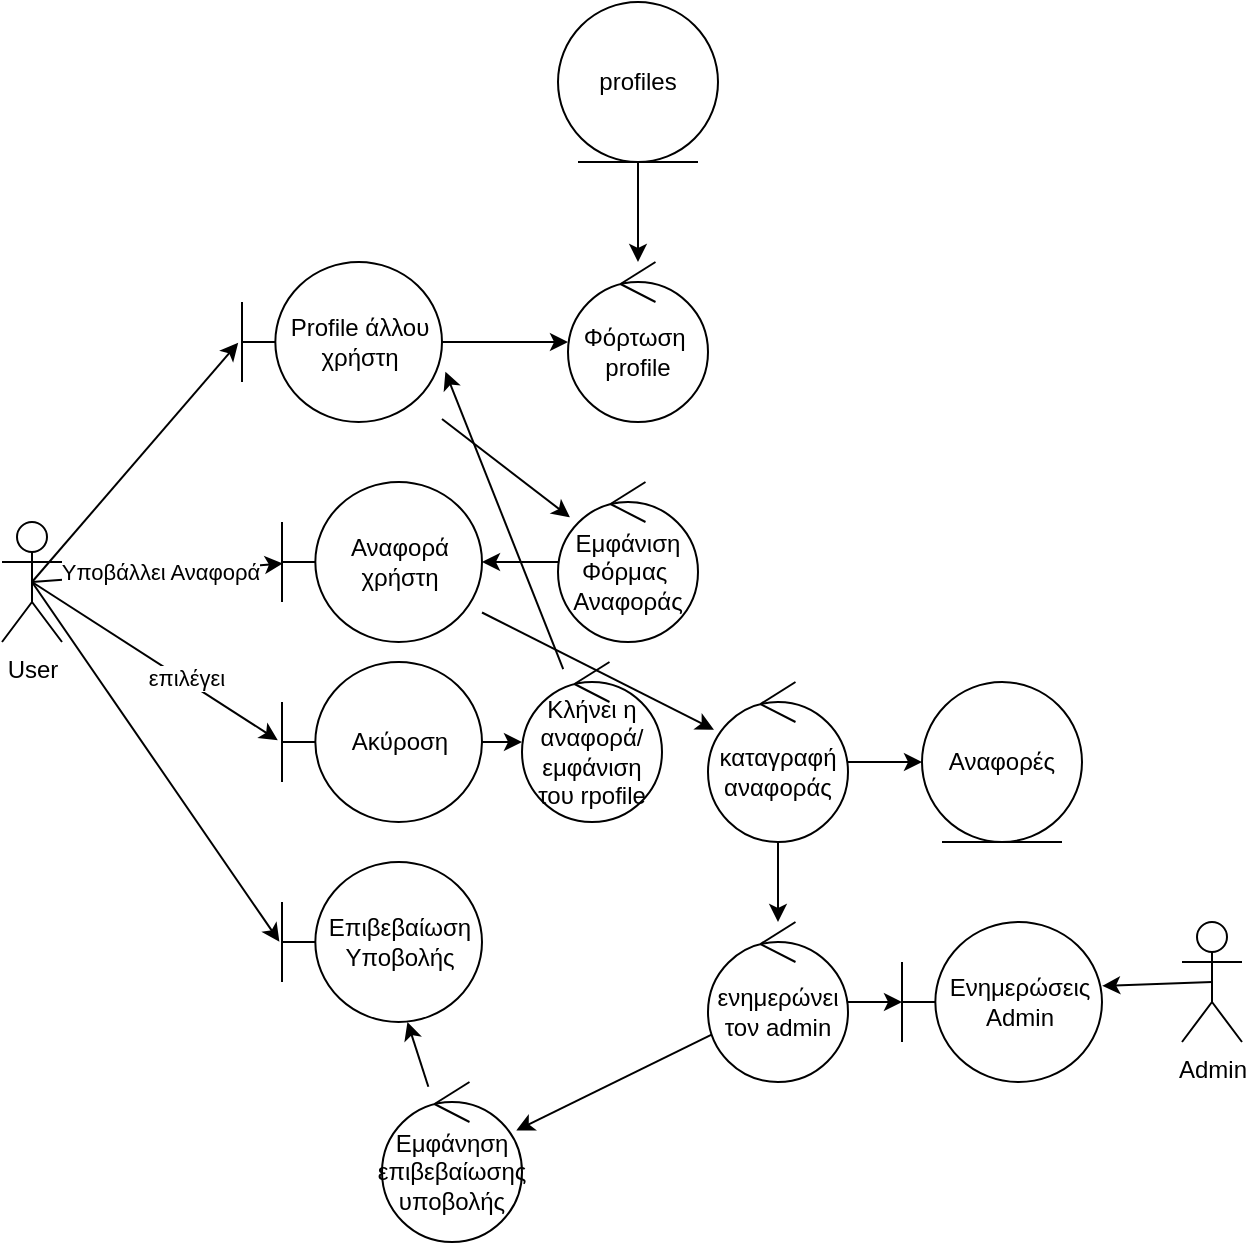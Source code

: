 <mxfile version="26.2.15">
  <diagram name="Page-1" id="MdiAptzKf-XJUWhk3Bu5">
    <mxGraphModel dx="260" dy="621" grid="1" gridSize="10" guides="1" tooltips="1" connect="1" arrows="1" fold="1" page="1" pageScale="1" pageWidth="827" pageHeight="1169" math="0" shadow="0">
      <root>
        <mxCell id="0" />
        <mxCell id="1" parent="0" />
        <mxCell id="b6YTs4-Xwwuf5XrhBAoU-1" value="User&lt;div&gt;&lt;br&gt;&lt;/div&gt;" style="shape=umlActor;verticalLabelPosition=bottom;verticalAlign=top;html=1;" vertex="1" parent="1">
          <mxGeometry x="60" y="280" width="30" height="60" as="geometry" />
        </mxCell>
        <mxCell id="b6YTs4-Xwwuf5XrhBAoU-8" value="" style="edgeStyle=none;rounded=0;orthogonalLoop=1;jettySize=auto;html=1;" edge="1" parent="1" source="b6YTs4-Xwwuf5XrhBAoU-2" target="b6YTs4-Xwwuf5XrhBAoU-7">
          <mxGeometry relative="1" as="geometry" />
        </mxCell>
        <mxCell id="b6YTs4-Xwwuf5XrhBAoU-15" value="" style="edgeStyle=none;rounded=0;orthogonalLoop=1;jettySize=auto;html=1;" edge="1" parent="1" source="b6YTs4-Xwwuf5XrhBAoU-2" target="b6YTs4-Xwwuf5XrhBAoU-13">
          <mxGeometry relative="1" as="geometry" />
        </mxCell>
        <mxCell id="b6YTs4-Xwwuf5XrhBAoU-2" value="Profile άλλου χρήστη" style="shape=umlBoundary;whiteSpace=wrap;html=1;" vertex="1" parent="1">
          <mxGeometry x="180" y="150" width="100" height="80" as="geometry" />
        </mxCell>
        <mxCell id="b6YTs4-Xwwuf5XrhBAoU-4" style="edgeStyle=none;rounded=0;orthogonalLoop=1;jettySize=auto;html=1;exitX=0.5;exitY=0.5;exitDx=0;exitDy=0;exitPerimeter=0;entryX=-0.019;entryY=0.505;entryDx=0;entryDy=0;entryPerimeter=0;" edge="1" parent="1" source="b6YTs4-Xwwuf5XrhBAoU-1" target="b6YTs4-Xwwuf5XrhBAoU-2">
          <mxGeometry relative="1" as="geometry" />
        </mxCell>
        <mxCell id="b6YTs4-Xwwuf5XrhBAoU-9" value="" style="edgeStyle=none;rounded=0;orthogonalLoop=1;jettySize=auto;html=1;" edge="1" parent="1" source="b6YTs4-Xwwuf5XrhBAoU-6" target="b6YTs4-Xwwuf5XrhBAoU-7">
          <mxGeometry relative="1" as="geometry" />
        </mxCell>
        <mxCell id="b6YTs4-Xwwuf5XrhBAoU-6" value="profiles" style="ellipse;shape=umlEntity;whiteSpace=wrap;html=1;" vertex="1" parent="1">
          <mxGeometry x="338" y="20" width="80" height="80" as="geometry" />
        </mxCell>
        <mxCell id="b6YTs4-Xwwuf5XrhBAoU-7" value="Φόρτωση&amp;nbsp;&lt;div&gt;profile&lt;/div&gt;" style="ellipse;shape=umlControl;whiteSpace=wrap;html=1;" vertex="1" parent="1">
          <mxGeometry x="343" y="150" width="70" height="80" as="geometry" />
        </mxCell>
        <mxCell id="b6YTs4-Xwwuf5XrhBAoU-19" value="" style="edgeStyle=none;rounded=0;orthogonalLoop=1;jettySize=auto;html=1;" edge="1" parent="1" source="b6YTs4-Xwwuf5XrhBAoU-10" target="b6YTs4-Xwwuf5XrhBAoU-18">
          <mxGeometry relative="1" as="geometry" />
        </mxCell>
        <mxCell id="b6YTs4-Xwwuf5XrhBAoU-10" value="Αναφορά χρήστη" style="shape=umlBoundary;whiteSpace=wrap;html=1;" vertex="1" parent="1">
          <mxGeometry x="200" y="260" width="100" height="80" as="geometry" />
        </mxCell>
        <mxCell id="b6YTs4-Xwwuf5XrhBAoU-11" style="edgeStyle=none;rounded=0;orthogonalLoop=1;jettySize=auto;html=1;exitX=0.5;exitY=0.5;exitDx=0;exitDy=0;exitPerimeter=0;entryX=0.004;entryY=0.51;entryDx=0;entryDy=0;entryPerimeter=0;" edge="1" parent="1" source="b6YTs4-Xwwuf5XrhBAoU-1" target="b6YTs4-Xwwuf5XrhBAoU-10">
          <mxGeometry relative="1" as="geometry" />
        </mxCell>
        <mxCell id="b6YTs4-Xwwuf5XrhBAoU-12" value="Υποβάλλει Αναφορά" style="edgeLabel;html=1;align=center;verticalAlign=middle;resizable=0;points=[];" vertex="1" connectable="0" parent="b6YTs4-Xwwuf5XrhBAoU-11">
          <mxGeometry x="0.016" y="1" relative="1" as="geometry">
            <mxPoint as="offset" />
          </mxGeometry>
        </mxCell>
        <mxCell id="b6YTs4-Xwwuf5XrhBAoU-16" value="" style="edgeStyle=none;rounded=0;orthogonalLoop=1;jettySize=auto;html=1;" edge="1" parent="1" source="b6YTs4-Xwwuf5XrhBAoU-13" target="b6YTs4-Xwwuf5XrhBAoU-10">
          <mxGeometry relative="1" as="geometry" />
        </mxCell>
        <mxCell id="b6YTs4-Xwwuf5XrhBAoU-13" value="Εμφάνιση Φόρμας&amp;nbsp;&lt;div&gt;Αναφοράς&lt;/div&gt;" style="ellipse;shape=umlControl;whiteSpace=wrap;html=1;" vertex="1" parent="1">
          <mxGeometry x="338" y="260" width="70" height="80" as="geometry" />
        </mxCell>
        <mxCell id="b6YTs4-Xwwuf5XrhBAoU-21" value="" style="edgeStyle=none;rounded=0;orthogonalLoop=1;jettySize=auto;html=1;" edge="1" parent="1" source="b6YTs4-Xwwuf5XrhBAoU-18" target="b6YTs4-Xwwuf5XrhBAoU-20">
          <mxGeometry relative="1" as="geometry" />
        </mxCell>
        <mxCell id="b6YTs4-Xwwuf5XrhBAoU-24" value="" style="edgeStyle=none;rounded=0;orthogonalLoop=1;jettySize=auto;html=1;" edge="1" parent="1" source="b6YTs4-Xwwuf5XrhBAoU-18" target="b6YTs4-Xwwuf5XrhBAoU-22">
          <mxGeometry relative="1" as="geometry" />
        </mxCell>
        <mxCell id="b6YTs4-Xwwuf5XrhBAoU-18" value="καταγραφή αναφοράς" style="ellipse;shape=umlControl;whiteSpace=wrap;html=1;" vertex="1" parent="1">
          <mxGeometry x="413" y="360" width="70" height="80" as="geometry" />
        </mxCell>
        <mxCell id="b6YTs4-Xwwuf5XrhBAoU-20" value="Αναφορές" style="ellipse;shape=umlEntity;whiteSpace=wrap;html=1;" vertex="1" parent="1">
          <mxGeometry x="520" y="360" width="80" height="80" as="geometry" />
        </mxCell>
        <mxCell id="b6YTs4-Xwwuf5XrhBAoU-27" value="" style="edgeStyle=none;rounded=0;orthogonalLoop=1;jettySize=auto;html=1;" edge="1" parent="1" source="b6YTs4-Xwwuf5XrhBAoU-22" target="b6YTs4-Xwwuf5XrhBAoU-25">
          <mxGeometry relative="1" as="geometry" />
        </mxCell>
        <mxCell id="b6YTs4-Xwwuf5XrhBAoU-31" value="" style="edgeStyle=none;rounded=0;orthogonalLoop=1;jettySize=auto;html=1;" edge="1" parent="1" source="b6YTs4-Xwwuf5XrhBAoU-22" target="b6YTs4-Xwwuf5XrhBAoU-30">
          <mxGeometry relative="1" as="geometry" />
        </mxCell>
        <mxCell id="b6YTs4-Xwwuf5XrhBAoU-22" value="ενημερώνει τον admin" style="ellipse;shape=umlControl;whiteSpace=wrap;html=1;" vertex="1" parent="1">
          <mxGeometry x="413" y="480" width="70" height="80" as="geometry" />
        </mxCell>
        <mxCell id="b6YTs4-Xwwuf5XrhBAoU-25" value="Ενημερώσεις Admin" style="shape=umlBoundary;whiteSpace=wrap;html=1;" vertex="1" parent="1">
          <mxGeometry x="510" y="480" width="100" height="80" as="geometry" />
        </mxCell>
        <mxCell id="b6YTs4-Xwwuf5XrhBAoU-28" value="Admin" style="shape=umlActor;verticalLabelPosition=bottom;verticalAlign=top;html=1;" vertex="1" parent="1">
          <mxGeometry x="650" y="480" width="30" height="60" as="geometry" />
        </mxCell>
        <mxCell id="b6YTs4-Xwwuf5XrhBAoU-29" style="edgeStyle=none;rounded=0;orthogonalLoop=1;jettySize=auto;html=1;exitX=0.5;exitY=0.5;exitDx=0;exitDy=0;exitPerimeter=0;entryX=1.001;entryY=0.399;entryDx=0;entryDy=0;entryPerimeter=0;" edge="1" parent="1" source="b6YTs4-Xwwuf5XrhBAoU-28" target="b6YTs4-Xwwuf5XrhBAoU-25">
          <mxGeometry relative="1" as="geometry" />
        </mxCell>
        <mxCell id="b6YTs4-Xwwuf5XrhBAoU-33" value="" style="edgeStyle=none;rounded=0;orthogonalLoop=1;jettySize=auto;html=1;" edge="1" parent="1" source="b6YTs4-Xwwuf5XrhBAoU-30" target="b6YTs4-Xwwuf5XrhBAoU-32">
          <mxGeometry relative="1" as="geometry" />
        </mxCell>
        <mxCell id="b6YTs4-Xwwuf5XrhBAoU-30" value="Εμφάνηση&lt;div&gt;επιβεβαίωσης&lt;/div&gt;&lt;div&gt;υποβολής&lt;/div&gt;" style="ellipse;shape=umlControl;whiteSpace=wrap;html=1;" vertex="1" parent="1">
          <mxGeometry x="250" y="560" width="70" height="80" as="geometry" />
        </mxCell>
        <mxCell id="b6YTs4-Xwwuf5XrhBAoU-32" value="Επιβεβαίωση&lt;div&gt;Υποβολής&lt;/div&gt;" style="shape=umlBoundary;whiteSpace=wrap;html=1;" vertex="1" parent="1">
          <mxGeometry x="200" y="450" width="100" height="80" as="geometry" />
        </mxCell>
        <mxCell id="b6YTs4-Xwwuf5XrhBAoU-35" style="edgeStyle=none;rounded=0;orthogonalLoop=1;jettySize=auto;html=1;exitX=0.5;exitY=0.5;exitDx=0;exitDy=0;exitPerimeter=0;entryX=-0.013;entryY=0.498;entryDx=0;entryDy=0;entryPerimeter=0;" edge="1" parent="1" source="b6YTs4-Xwwuf5XrhBAoU-1" target="b6YTs4-Xwwuf5XrhBAoU-32">
          <mxGeometry relative="1" as="geometry" />
        </mxCell>
        <mxCell id="b6YTs4-Xwwuf5XrhBAoU-41" value="" style="edgeStyle=none;rounded=0;orthogonalLoop=1;jettySize=auto;html=1;" edge="1" parent="1" source="b6YTs4-Xwwuf5XrhBAoU-36" target="b6YTs4-Xwwuf5XrhBAoU-40">
          <mxGeometry relative="1" as="geometry" />
        </mxCell>
        <mxCell id="b6YTs4-Xwwuf5XrhBAoU-36" value="Ακύροση" style="shape=umlBoundary;whiteSpace=wrap;html=1;" vertex="1" parent="1">
          <mxGeometry x="200" y="350" width="100" height="80" as="geometry" />
        </mxCell>
        <mxCell id="b6YTs4-Xwwuf5XrhBAoU-37" style="edgeStyle=none;rounded=0;orthogonalLoop=1;jettySize=auto;html=1;exitX=0.5;exitY=0.5;exitDx=0;exitDy=0;exitPerimeter=0;entryX=-0.021;entryY=0.489;entryDx=0;entryDy=0;entryPerimeter=0;" edge="1" parent="1" source="b6YTs4-Xwwuf5XrhBAoU-1" target="b6YTs4-Xwwuf5XrhBAoU-36">
          <mxGeometry relative="1" as="geometry" />
        </mxCell>
        <mxCell id="b6YTs4-Xwwuf5XrhBAoU-38" value="επιλέγει" style="edgeLabel;html=1;align=center;verticalAlign=middle;resizable=0;points=[];" vertex="1" connectable="0" parent="b6YTs4-Xwwuf5XrhBAoU-37">
          <mxGeometry x="0.237" y="2" relative="1" as="geometry">
            <mxPoint as="offset" />
          </mxGeometry>
        </mxCell>
        <mxCell id="b6YTs4-Xwwuf5XrhBAoU-40" value="Κλήνει η αναφορά/&lt;div&gt;εμφάνιση του rpofile&lt;/div&gt;" style="ellipse;shape=umlControl;whiteSpace=wrap;html=1;" vertex="1" parent="1">
          <mxGeometry x="320" y="350" width="70" height="80" as="geometry" />
        </mxCell>
        <mxCell id="b6YTs4-Xwwuf5XrhBAoU-42" style="edgeStyle=none;rounded=0;orthogonalLoop=1;jettySize=auto;html=1;entryX=1.017;entryY=0.686;entryDx=0;entryDy=0;entryPerimeter=0;" edge="1" parent="1" source="b6YTs4-Xwwuf5XrhBAoU-40" target="b6YTs4-Xwwuf5XrhBAoU-2">
          <mxGeometry relative="1" as="geometry" />
        </mxCell>
      </root>
    </mxGraphModel>
  </diagram>
</mxfile>
